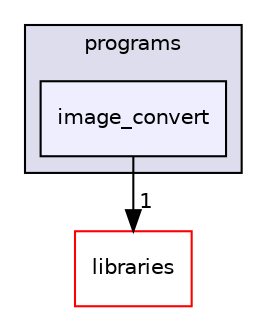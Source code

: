 digraph "xmipp/applications/programs/image_convert" {
  compound=true
  node [ fontsize="10", fontname="Helvetica"];
  edge [ labelfontsize="10", labelfontname="Helvetica"];
  subgraph clusterdir_592b16dc4070b933e5655da2b0d20bbb {
    graph [ bgcolor="#ddddee", pencolor="black", label="programs" fontname="Helvetica", fontsize="10", URL="dir_592b16dc4070b933e5655da2b0d20bbb.html"]
  dir_fcbb8c5c63feeea3bfb908195dcb4c2f [shape=box, label="image_convert", style="filled", fillcolor="#eeeeff", pencolor="black", URL="dir_fcbb8c5c63feeea3bfb908195dcb4c2f.html"];
  }
  dir_29dba3f3840f20df3b04d1972e99046b [shape=box label="libraries" fillcolor="white" style="filled" color="red" URL="dir_29dba3f3840f20df3b04d1972e99046b.html"];
  dir_fcbb8c5c63feeea3bfb908195dcb4c2f->dir_29dba3f3840f20df3b04d1972e99046b [headlabel="1", labeldistance=1.5 headhref="dir_000085_000027.html"];
}
